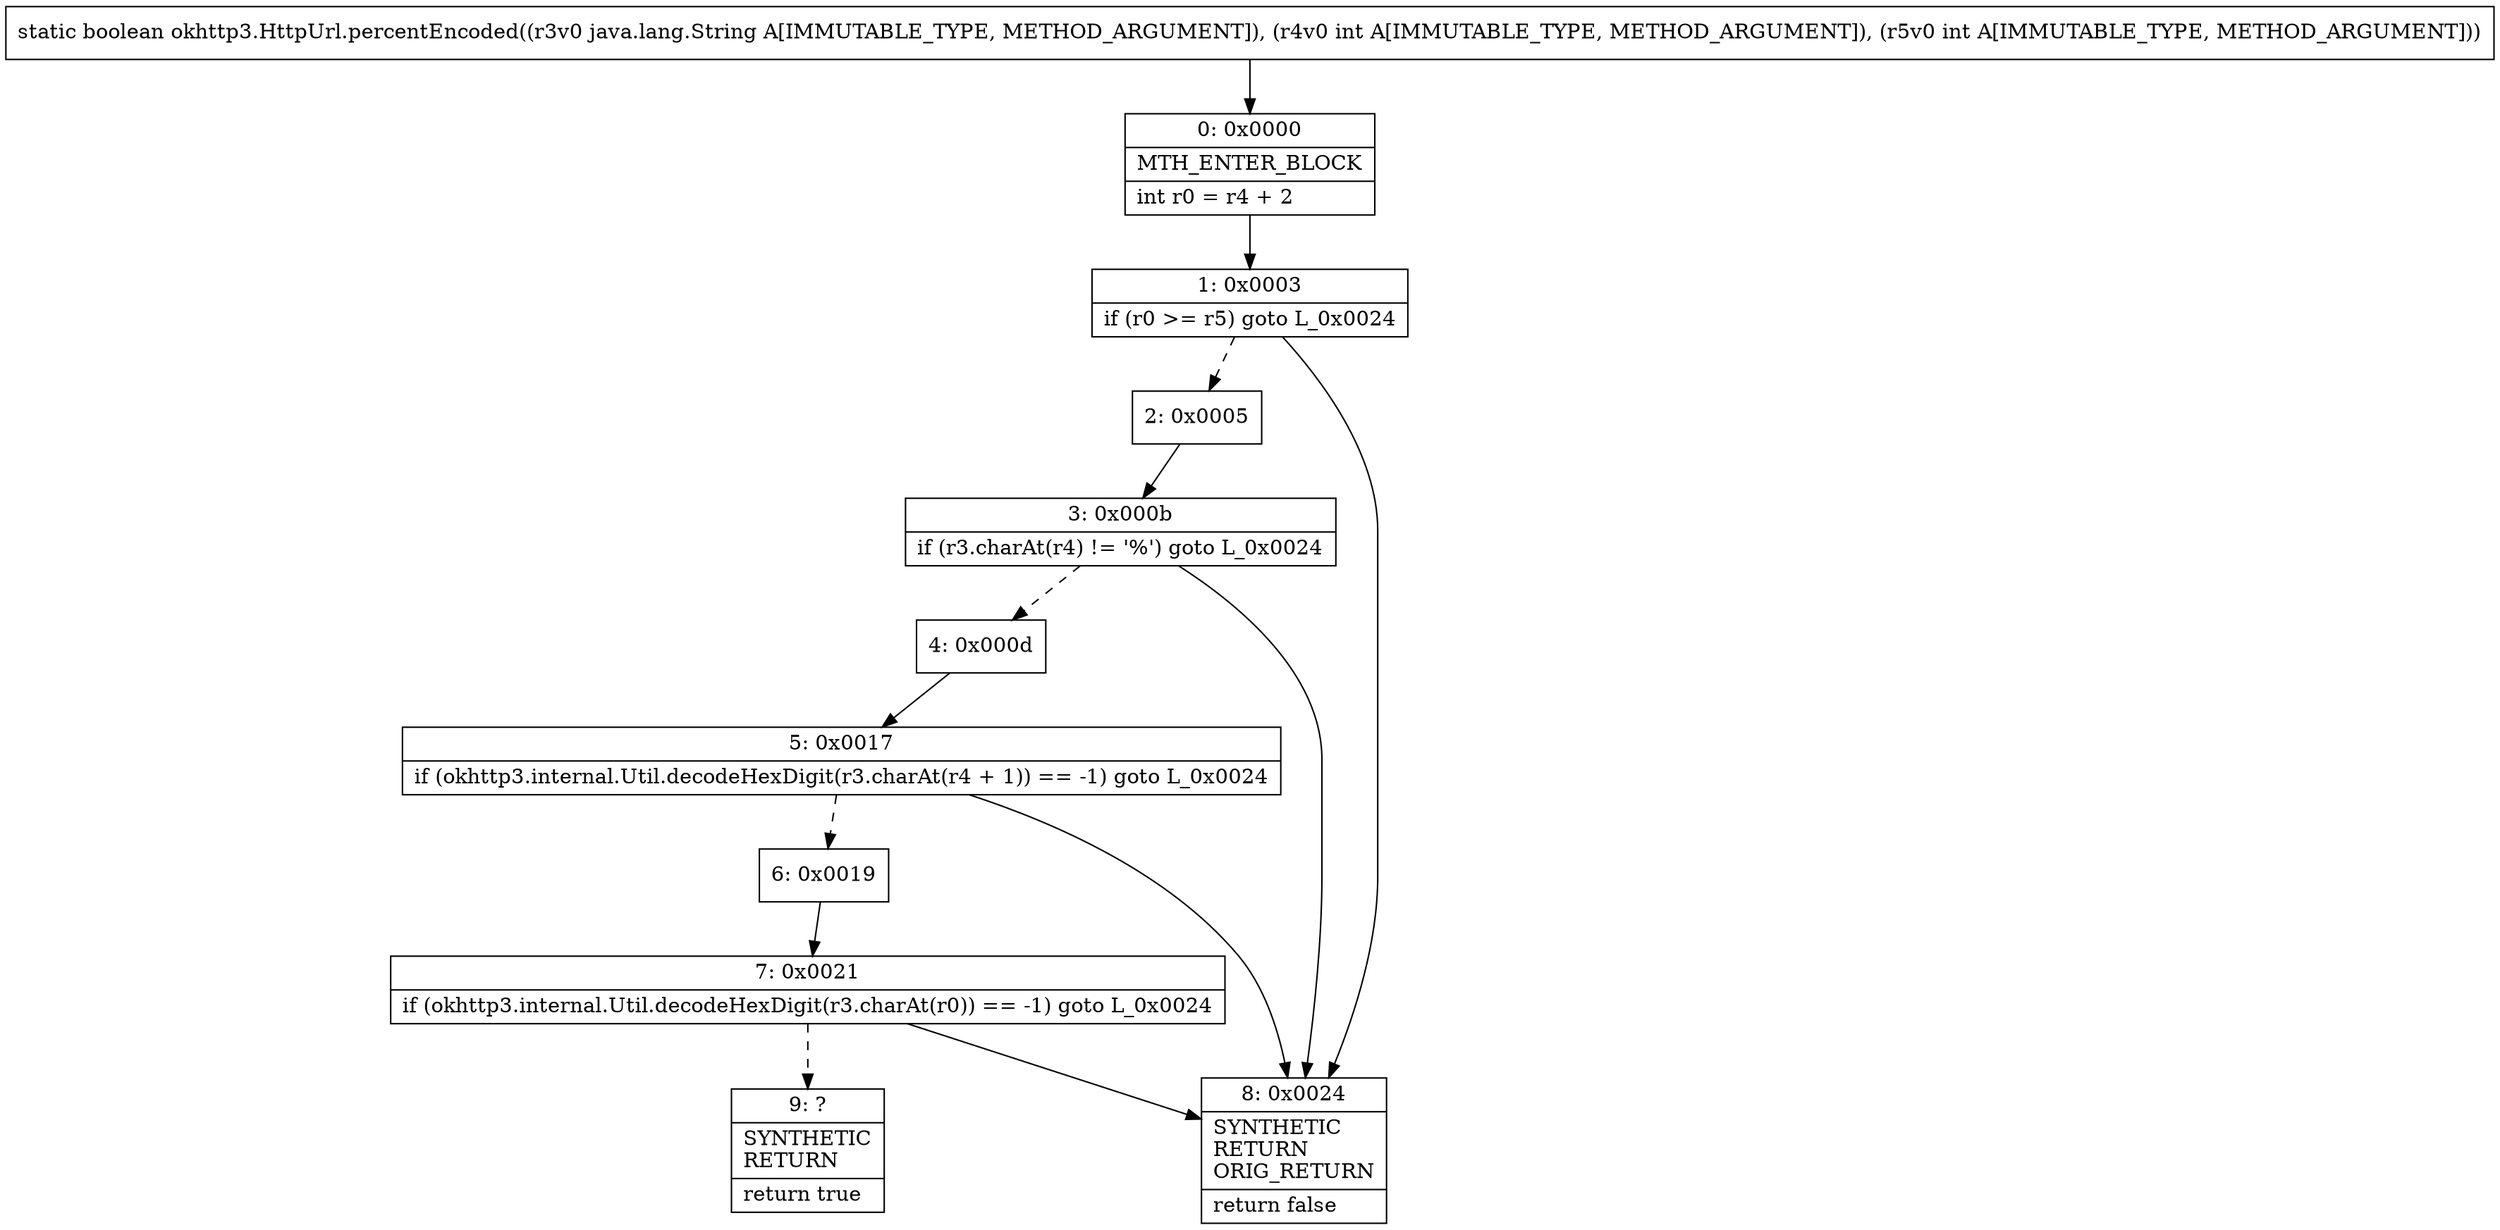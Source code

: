 digraph "CFG forokhttp3.HttpUrl.percentEncoded(Ljava\/lang\/String;II)Z" {
Node_0 [shape=record,label="{0\:\ 0x0000|MTH_ENTER_BLOCK\l|int r0 = r4 + 2\l}"];
Node_1 [shape=record,label="{1\:\ 0x0003|if (r0 \>= r5) goto L_0x0024\l}"];
Node_2 [shape=record,label="{2\:\ 0x0005}"];
Node_3 [shape=record,label="{3\:\ 0x000b|if (r3.charAt(r4) != '%') goto L_0x0024\l}"];
Node_4 [shape=record,label="{4\:\ 0x000d}"];
Node_5 [shape=record,label="{5\:\ 0x0017|if (okhttp3.internal.Util.decodeHexDigit(r3.charAt(r4 + 1)) == \-1) goto L_0x0024\l}"];
Node_6 [shape=record,label="{6\:\ 0x0019}"];
Node_7 [shape=record,label="{7\:\ 0x0021|if (okhttp3.internal.Util.decodeHexDigit(r3.charAt(r0)) == \-1) goto L_0x0024\l}"];
Node_8 [shape=record,label="{8\:\ 0x0024|SYNTHETIC\lRETURN\lORIG_RETURN\l|return false\l}"];
Node_9 [shape=record,label="{9\:\ ?|SYNTHETIC\lRETURN\l|return true\l}"];
MethodNode[shape=record,label="{static boolean okhttp3.HttpUrl.percentEncoded((r3v0 java.lang.String A[IMMUTABLE_TYPE, METHOD_ARGUMENT]), (r4v0 int A[IMMUTABLE_TYPE, METHOD_ARGUMENT]), (r5v0 int A[IMMUTABLE_TYPE, METHOD_ARGUMENT])) }"];
MethodNode -> Node_0;
Node_0 -> Node_1;
Node_1 -> Node_2[style=dashed];
Node_1 -> Node_8;
Node_2 -> Node_3;
Node_3 -> Node_4[style=dashed];
Node_3 -> Node_8;
Node_4 -> Node_5;
Node_5 -> Node_6[style=dashed];
Node_5 -> Node_8;
Node_6 -> Node_7;
Node_7 -> Node_8;
Node_7 -> Node_9[style=dashed];
}

